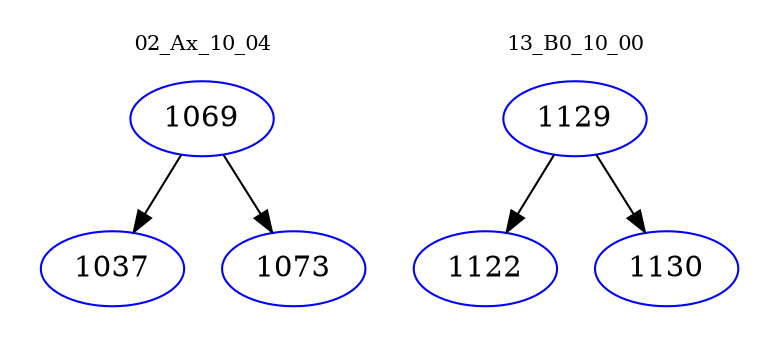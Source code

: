 digraph{
subgraph cluster_0 {
color = white
label = "02_Ax_10_04";
fontsize=10;
T0_1069 [label="1069", color="blue"]
T0_1069 -> T0_1037 [color="black"]
T0_1037 [label="1037", color="blue"]
T0_1069 -> T0_1073 [color="black"]
T0_1073 [label="1073", color="blue"]
}
subgraph cluster_1 {
color = white
label = "13_B0_10_00";
fontsize=10;
T1_1129 [label="1129", color="blue"]
T1_1129 -> T1_1122 [color="black"]
T1_1122 [label="1122", color="blue"]
T1_1129 -> T1_1130 [color="black"]
T1_1130 [label="1130", color="blue"]
}
}
